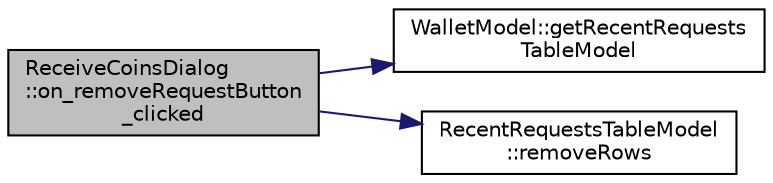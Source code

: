 digraph "ReceiveCoinsDialog::on_removeRequestButton_clicked"
{
  edge [fontname="Helvetica",fontsize="10",labelfontname="Helvetica",labelfontsize="10"];
  node [fontname="Helvetica",fontsize="10",shape=record];
  rankdir="LR";
  Node303 [label="ReceiveCoinsDialog\l::on_removeRequestButton\l_clicked",height=0.2,width=0.4,color="black", fillcolor="grey75", style="filled", fontcolor="black"];
  Node303 -> Node304 [color="midnightblue",fontsize="10",style="solid",fontname="Helvetica"];
  Node304 [label="WalletModel::getRecentRequests\lTableModel",height=0.2,width=0.4,color="black", fillcolor="white", style="filled",URL="$class_wallet_model.html#ab13ca64220a1652d63e1e042d3be578f"];
  Node303 -> Node305 [color="midnightblue",fontsize="10",style="solid",fontname="Helvetica"];
  Node305 [label="RecentRequestsTableModel\l::removeRows",height=0.2,width=0.4,color="black", fillcolor="white", style="filled",URL="$class_recent_requests_table_model.html#a63504be44ff9d33d5c508f6303622e5a"];
}
